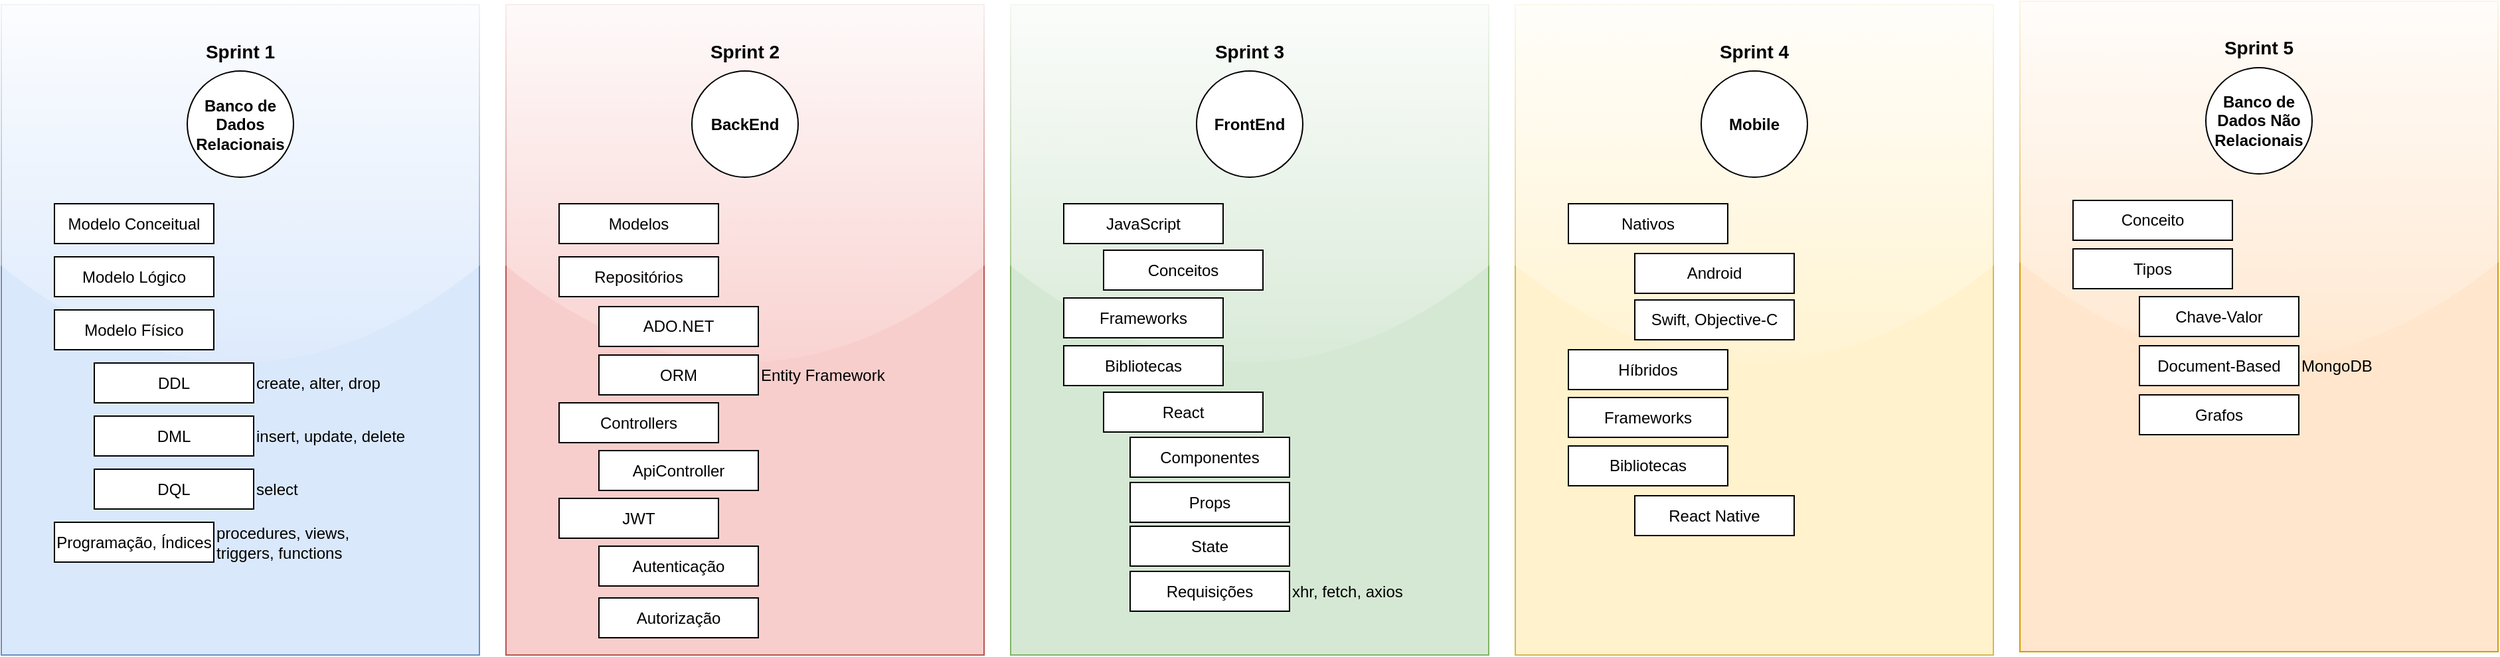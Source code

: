 <mxfile version="12.1.2" type="device" pages="1"><diagram id="5n4CWUhSEl1CJty10TP7" name="Page-1"><mxGraphModel dx="2844" dy="1544" grid="1" gridSize="10" guides="1" tooltips="1" connect="1" arrows="1" fold="1" page="1" pageScale="1" pageWidth="1169" pageHeight="827" math="0" shadow="0"><root><mxCell id="0"/><mxCell id="1" parent="0"/><mxCell id="6aTVVY4aH1rdM0Lp6kC5-78" value="" style="rounded=0;whiteSpace=wrap;html=1;fillColor=#ffe6cc;strokeColor=#d79b00;glass=1;comic=0;shadow=0;" vertex="1" parent="1"><mxGeometry x="1750" y="180" width="360" height="490" as="geometry"/></mxCell><mxCell id="6aTVVY4aH1rdM0Lp6kC5-25" value="" style="rounded=0;whiteSpace=wrap;html=1;fillColor=#dae8fc;strokeColor=#6c8ebf;glass=1;comic=0;shadow=0;" vertex="1" parent="1"><mxGeometry x="230" y="182.5" width="360" height="490" as="geometry"/></mxCell><mxCell id="6aTVVY4aH1rdM0Lp6kC5-12" value="Modelo Conceitual" style="text;html=1;align=center;verticalAlign=middle;whiteSpace=wrap;rounded=0;strokeColor=#000000;fillColor=#ffffff;" vertex="1" parent="1"><mxGeometry x="270" y="332.5" width="120" height="30" as="geometry"/></mxCell><mxCell id="6aTVVY4aH1rdM0Lp6kC5-13" value="Modelo Lógico" style="text;html=1;align=center;verticalAlign=middle;whiteSpace=wrap;rounded=0;strokeColor=#000000;fillColor=#ffffff;" vertex="1" parent="1"><mxGeometry x="270" y="372.5" width="120" height="30" as="geometry"/></mxCell><mxCell id="6aTVVY4aH1rdM0Lp6kC5-14" value="Modelo Físico" style="text;html=1;align=center;verticalAlign=middle;whiteSpace=wrap;rounded=0;strokeColor=#000000;fillColor=#ffffff;" vertex="1" parent="1"><mxGeometry x="270" y="412.5" width="120" height="30" as="geometry"/></mxCell><mxCell id="6aTVVY4aH1rdM0Lp6kC5-15" value="DDL" style="text;html=1;align=center;verticalAlign=middle;whiteSpace=wrap;rounded=0;strokeColor=#000000;fillColor=#ffffff;" vertex="1" parent="1"><mxGeometry x="300" y="452.5" width="120" height="30" as="geometry"/></mxCell><mxCell id="6aTVVY4aH1rdM0Lp6kC5-16" value="DML" style="text;html=1;align=center;verticalAlign=middle;whiteSpace=wrap;rounded=0;strokeColor=#000000;fillColor=#ffffff;" vertex="1" parent="1"><mxGeometry x="300" y="492.5" width="120" height="30" as="geometry"/></mxCell><mxCell id="6aTVVY4aH1rdM0Lp6kC5-17" value="DQL" style="text;html=1;align=center;verticalAlign=middle;whiteSpace=wrap;rounded=0;strokeColor=#000000;fillColor=#ffffff;" vertex="1" parent="1"><mxGeometry x="300" y="532.5" width="120" height="30" as="geometry"/></mxCell><mxCell id="6aTVVY4aH1rdM0Lp6kC5-18" value="create, alter, drop" style="text;html=1;strokeColor=none;fillColor=none;align=left;verticalAlign=middle;whiteSpace=wrap;rounded=0;" vertex="1" parent="1"><mxGeometry x="420" y="452.5" width="110" height="30" as="geometry"/></mxCell><mxCell id="6aTVVY4aH1rdM0Lp6kC5-19" value="Sprint 1" style="text;html=1;strokeColor=none;fillColor=none;align=center;verticalAlign=middle;whiteSpace=wrap;rounded=0;fontStyle=1;fontSize=14;" vertex="1" parent="1"><mxGeometry x="355" y="202.5" width="110" height="30" as="geometry"/></mxCell><mxCell id="6aTVVY4aH1rdM0Lp6kC5-20" value="Programação, Índices" style="text;html=1;align=center;verticalAlign=middle;whiteSpace=wrap;rounded=0;strokeColor=#000000;fillColor=#ffffff;" vertex="1" parent="1"><mxGeometry x="270" y="572.5" width="120" height="30" as="geometry"/></mxCell><mxCell id="6aTVVY4aH1rdM0Lp6kC5-21" value="insert, update, delete" style="text;html=1;strokeColor=none;fillColor=none;align=left;verticalAlign=middle;whiteSpace=wrap;rounded=0;" vertex="1" parent="1"><mxGeometry x="420" y="492.5" width="120" height="30" as="geometry"/></mxCell><mxCell id="6aTVVY4aH1rdM0Lp6kC5-22" value="select" style="text;html=1;strokeColor=none;fillColor=none;align=left;verticalAlign=middle;whiteSpace=wrap;rounded=0;" vertex="1" parent="1"><mxGeometry x="420" y="532.5" width="110" height="30" as="geometry"/></mxCell><mxCell id="6aTVVY4aH1rdM0Lp6kC5-23" value="procedures, views, triggers, functions" style="text;html=1;strokeColor=none;fillColor=none;align=left;verticalAlign=middle;whiteSpace=wrap;rounded=0;" vertex="1" parent="1"><mxGeometry x="390" y="572.5" width="110" height="30" as="geometry"/></mxCell><mxCell id="6aTVVY4aH1rdM0Lp6kC5-24" value="&lt;span style=&quot;white-space: normal; font-size: 12px;&quot;&gt;Banco de Dados&lt;/span&gt;&lt;br style=&quot;white-space: normal; font-size: 12px;&quot;&gt;&lt;span style=&quot;white-space: normal; font-size: 12px;&quot;&gt;Relacionais&lt;/span&gt;" style="ellipse;whiteSpace=wrap;html=1;aspect=fixed;fontSize=12;fontStyle=1" vertex="1" parent="1"><mxGeometry x="370" y="232.5" width="80" height="80" as="geometry"/></mxCell><mxCell id="6aTVVY4aH1rdM0Lp6kC5-27" value="" style="rounded=0;whiteSpace=wrap;html=1;fillColor=#f8cecc;strokeColor=#b85450;glass=1;comic=0;shadow=0;" vertex="1" parent="1"><mxGeometry x="610" y="182.5" width="360" height="490" as="geometry"/></mxCell><mxCell id="6aTVVY4aH1rdM0Lp6kC5-28" value="Modelos" style="text;html=1;align=center;verticalAlign=middle;whiteSpace=wrap;rounded=0;strokeColor=#000000;fillColor=#ffffff;" vertex="1" parent="1"><mxGeometry x="650" y="332.5" width="120" height="30" as="geometry"/></mxCell><mxCell id="6aTVVY4aH1rdM0Lp6kC5-29" value="Repositórios" style="text;html=1;align=center;verticalAlign=middle;whiteSpace=wrap;rounded=0;strokeColor=#000000;fillColor=#ffffff;" vertex="1" parent="1"><mxGeometry x="650" y="372.5" width="120" height="30" as="geometry"/></mxCell><mxCell id="6aTVVY4aH1rdM0Lp6kC5-31" value="ADO.NET" style="text;html=1;align=center;verticalAlign=middle;whiteSpace=wrap;rounded=0;strokeColor=#000000;fillColor=#ffffff;" vertex="1" parent="1"><mxGeometry x="680" y="410" width="120" height="30" as="geometry"/></mxCell><mxCell id="6aTVVY4aH1rdM0Lp6kC5-33" value="Controllers" style="text;html=1;align=center;verticalAlign=middle;whiteSpace=wrap;rounded=0;strokeColor=#000000;fillColor=#ffffff;" vertex="1" parent="1"><mxGeometry x="650" y="482.5" width="120" height="30" as="geometry"/></mxCell><mxCell id="6aTVVY4aH1rdM0Lp6kC5-34" value="MongoDB" style="text;html=1;strokeColor=none;fillColor=none;align=left;verticalAlign=middle;whiteSpace=wrap;rounded=0;" vertex="1" parent="1"><mxGeometry x="1960" y="439.5" width="110" height="30" as="geometry"/></mxCell><mxCell id="6aTVVY4aH1rdM0Lp6kC5-35" value="Sprint 2" style="text;html=1;strokeColor=none;fillColor=none;align=center;verticalAlign=middle;whiteSpace=wrap;rounded=0;fontStyle=1;fontSize=14;" vertex="1" parent="1"><mxGeometry x="735" y="202.5" width="110" height="30" as="geometry"/></mxCell><mxCell id="6aTVVY4aH1rdM0Lp6kC5-36" value="ApiController" style="text;html=1;align=center;verticalAlign=middle;whiteSpace=wrap;rounded=0;strokeColor=#000000;fillColor=#ffffff;" vertex="1" parent="1"><mxGeometry x="680" y="518.5" width="120" height="30" as="geometry"/></mxCell><mxCell id="6aTVVY4aH1rdM0Lp6kC5-40" value="BackEnd" style="ellipse;whiteSpace=wrap;html=1;aspect=fixed;fontSize=12;fontStyle=1" vertex="1" parent="1"><mxGeometry x="750" y="232.5" width="80" height="80" as="geometry"/></mxCell><mxCell id="6aTVVY4aH1rdM0Lp6kC5-41" value="ORM" style="text;html=1;align=center;verticalAlign=middle;whiteSpace=wrap;rounded=0;strokeColor=#000000;fillColor=#ffffff;" vertex="1" parent="1"><mxGeometry x="680" y="446.5" width="120" height="30" as="geometry"/></mxCell><mxCell id="6aTVVY4aH1rdM0Lp6kC5-42" value="Entity Framework" style="text;html=1;strokeColor=none;fillColor=none;align=left;verticalAlign=middle;whiteSpace=wrap;rounded=0;" vertex="1" parent="1"><mxGeometry x="800" y="446.5" width="110" height="30" as="geometry"/></mxCell><mxCell id="6aTVVY4aH1rdM0Lp6kC5-43" value="Autenticação" style="text;html=1;align=center;verticalAlign=middle;whiteSpace=wrap;rounded=0;strokeColor=#000000;fillColor=#ffffff;" vertex="1" parent="1"><mxGeometry x="680" y="590.5" width="120" height="30" as="geometry"/></mxCell><mxCell id="6aTVVY4aH1rdM0Lp6kC5-44" value="Autorização" style="text;html=1;align=center;verticalAlign=middle;whiteSpace=wrap;rounded=0;strokeColor=#000000;fillColor=#ffffff;" vertex="1" parent="1"><mxGeometry x="680" y="629.5" width="120" height="30" as="geometry"/></mxCell><mxCell id="6aTVVY4aH1rdM0Lp6kC5-45" value="JWT" style="text;html=1;align=center;verticalAlign=middle;whiteSpace=wrap;rounded=0;strokeColor=#000000;fillColor=#ffffff;" vertex="1" parent="1"><mxGeometry x="650" y="554.5" width="120" height="30" as="geometry"/></mxCell><mxCell id="6aTVVY4aH1rdM0Lp6kC5-46" value="" style="rounded=0;whiteSpace=wrap;html=1;fillColor=#d5e8d4;strokeColor=#82b366;glass=1;comic=0;shadow=0;" vertex="1" parent="1"><mxGeometry x="990" y="182.5" width="360" height="490" as="geometry"/></mxCell><mxCell id="6aTVVY4aH1rdM0Lp6kC5-47" value="JavaScript" style="text;html=1;align=center;verticalAlign=middle;whiteSpace=wrap;rounded=0;strokeColor=#000000;fillColor=#ffffff;" vertex="1" parent="1"><mxGeometry x="1030" y="332.5" width="120" height="30" as="geometry"/></mxCell><mxCell id="6aTVVY4aH1rdM0Lp6kC5-49" value="Conceitos" style="text;html=1;align=center;verticalAlign=middle;whiteSpace=wrap;rounded=0;strokeColor=#000000;fillColor=#ffffff;" vertex="1" parent="1"><mxGeometry x="1060" y="367.5" width="120" height="30" as="geometry"/></mxCell><mxCell id="6aTVVY4aH1rdM0Lp6kC5-50" value="Bibliotecas" style="text;html=1;align=center;verticalAlign=middle;whiteSpace=wrap;rounded=0;strokeColor=#000000;fillColor=#ffffff;" vertex="1" parent="1"><mxGeometry x="1030" y="439.5" width="120" height="30" as="geometry"/></mxCell><mxCell id="6aTVVY4aH1rdM0Lp6kC5-52" value="Sprint 3" style="text;html=1;strokeColor=none;fillColor=none;align=center;verticalAlign=middle;whiteSpace=wrap;rounded=0;fontStyle=1;fontSize=14;" vertex="1" parent="1"><mxGeometry x="1115" y="202.5" width="110" height="30" as="geometry"/></mxCell><mxCell id="6aTVVY4aH1rdM0Lp6kC5-53" value="React" style="text;html=1;align=center;verticalAlign=middle;whiteSpace=wrap;rounded=0;strokeColor=#000000;fillColor=#ffffff;" vertex="1" parent="1"><mxGeometry x="1060" y="474.5" width="120" height="30" as="geometry"/></mxCell><mxCell id="6aTVVY4aH1rdM0Lp6kC5-54" value="FrontEnd" style="ellipse;whiteSpace=wrap;html=1;aspect=fixed;fontSize=12;fontStyle=1" vertex="1" parent="1"><mxGeometry x="1130" y="232.5" width="80" height="80" as="geometry"/></mxCell><mxCell id="6aTVVY4aH1rdM0Lp6kC5-55" value="Frameworks" style="text;html=1;align=center;verticalAlign=middle;whiteSpace=wrap;rounded=0;strokeColor=#000000;fillColor=#ffffff;" vertex="1" parent="1"><mxGeometry x="1030" y="403.5" width="120" height="30" as="geometry"/></mxCell><mxCell id="6aTVVY4aH1rdM0Lp6kC5-57" value="Props" style="text;html=1;align=center;verticalAlign=middle;whiteSpace=wrap;rounded=0;strokeColor=#000000;fillColor=#ffffff;" vertex="1" parent="1"><mxGeometry x="1080" y="542.5" width="120" height="30" as="geometry"/></mxCell><mxCell id="6aTVVY4aH1rdM0Lp6kC5-58" value="State" style="text;html=1;align=center;verticalAlign=middle;whiteSpace=wrap;rounded=0;strokeColor=#000000;fillColor=#ffffff;" vertex="1" parent="1"><mxGeometry x="1080" y="575.5" width="120" height="30" as="geometry"/></mxCell><mxCell id="6aTVVY4aH1rdM0Lp6kC5-59" value="Componentes" style="text;html=1;align=center;verticalAlign=middle;whiteSpace=wrap;rounded=0;strokeColor=#000000;fillColor=#ffffff;" vertex="1" parent="1"><mxGeometry x="1080" y="508.5" width="120" height="30" as="geometry"/></mxCell><mxCell id="6aTVVY4aH1rdM0Lp6kC5-60" value="Requisições" style="text;html=1;align=center;verticalAlign=middle;whiteSpace=wrap;rounded=0;strokeColor=#000000;fillColor=#ffffff;" vertex="1" parent="1"><mxGeometry x="1080" y="609.5" width="120" height="30" as="geometry"/></mxCell><mxCell id="6aTVVY4aH1rdM0Lp6kC5-61" value="xhr, fetch, axios" style="text;html=1;strokeColor=none;fillColor=none;align=left;verticalAlign=middle;whiteSpace=wrap;rounded=0;" vertex="1" parent="1"><mxGeometry x="1200" y="609.5" width="110" height="30" as="geometry"/></mxCell><mxCell id="6aTVVY4aH1rdM0Lp6kC5-63" value="" style="rounded=0;whiteSpace=wrap;html=1;fillColor=#fff2cc;strokeColor=#d6b656;glass=1;comic=0;shadow=0;" vertex="1" parent="1"><mxGeometry x="1370" y="182.5" width="360" height="490" as="geometry"/></mxCell><mxCell id="6aTVVY4aH1rdM0Lp6kC5-64" value="Nativos" style="text;html=1;align=center;verticalAlign=middle;whiteSpace=wrap;rounded=0;strokeColor=#000000;fillColor=#ffffff;" vertex="1" parent="1"><mxGeometry x="1410" y="332.5" width="120" height="30" as="geometry"/></mxCell><mxCell id="6aTVVY4aH1rdM0Lp6kC5-66" value="Frameworks" style="text;html=1;align=center;verticalAlign=middle;whiteSpace=wrap;rounded=0;strokeColor=#000000;fillColor=#ffffff;" vertex="1" parent="1"><mxGeometry x="1410" y="478.5" width="120" height="30" as="geometry"/></mxCell><mxCell id="6aTVVY4aH1rdM0Lp6kC5-67" value="Sprint 4" style="text;html=1;strokeColor=none;fillColor=none;align=center;verticalAlign=middle;whiteSpace=wrap;rounded=0;fontStyle=1;fontSize=14;" vertex="1" parent="1"><mxGeometry x="1495" y="202.5" width="110" height="30" as="geometry"/></mxCell><mxCell id="6aTVVY4aH1rdM0Lp6kC5-68" value="Bibliotecas" style="text;html=1;align=center;verticalAlign=middle;whiteSpace=wrap;rounded=0;strokeColor=#000000;fillColor=#ffffff;" vertex="1" parent="1"><mxGeometry x="1410" y="515" width="120" height="30" as="geometry"/></mxCell><mxCell id="6aTVVY4aH1rdM0Lp6kC5-69" value="Mobile" style="ellipse;whiteSpace=wrap;html=1;aspect=fixed;fontSize=12;fontStyle=1" vertex="1" parent="1"><mxGeometry x="1510" y="232.5" width="80" height="80" as="geometry"/></mxCell><mxCell id="6aTVVY4aH1rdM0Lp6kC5-70" value="Híbridos" style="text;html=1;align=center;verticalAlign=middle;whiteSpace=wrap;rounded=0;strokeColor=#000000;fillColor=#ffffff;" vertex="1" parent="1"><mxGeometry x="1410" y="442.5" width="120" height="30" as="geometry"/></mxCell><mxCell id="6aTVVY4aH1rdM0Lp6kC5-73" value="React Native" style="text;html=1;align=center;verticalAlign=middle;whiteSpace=wrap;rounded=0;strokeColor=#000000;fillColor=#ffffff;" vertex="1" parent="1"><mxGeometry x="1460" y="552.5" width="120" height="30" as="geometry"/></mxCell><mxCell id="6aTVVY4aH1rdM0Lp6kC5-76" value="Android" style="text;html=1;align=center;verticalAlign=middle;whiteSpace=wrap;rounded=0;strokeColor=#000000;fillColor=#ffffff;" vertex="1" parent="1"><mxGeometry x="1460" y="370" width="120" height="30" as="geometry"/></mxCell><mxCell id="6aTVVY4aH1rdM0Lp6kC5-77" value="Swift, Objective-C" style="text;html=1;align=center;verticalAlign=middle;whiteSpace=wrap;rounded=0;strokeColor=#000000;fillColor=#ffffff;" vertex="1" parent="1"><mxGeometry x="1460" y="405" width="120" height="30" as="geometry"/></mxCell><mxCell id="6aTVVY4aH1rdM0Lp6kC5-79" value="Conceito" style="text;html=1;align=center;verticalAlign=middle;whiteSpace=wrap;rounded=0;strokeColor=#000000;fillColor=#ffffff;" vertex="1" parent="1"><mxGeometry x="1790" y="330" width="120" height="30" as="geometry"/></mxCell><mxCell id="6aTVVY4aH1rdM0Lp6kC5-80" value="Grafos" style="text;html=1;align=center;verticalAlign=middle;whiteSpace=wrap;rounded=0;strokeColor=#000000;fillColor=#ffffff;" vertex="1" parent="1"><mxGeometry x="1840" y="476.5" width="120" height="30" as="geometry"/></mxCell><mxCell id="6aTVVY4aH1rdM0Lp6kC5-81" value="Sprint 5" style="text;html=1;strokeColor=none;fillColor=none;align=center;verticalAlign=middle;whiteSpace=wrap;rounded=0;fontStyle=1;fontSize=14;" vertex="1" parent="1"><mxGeometry x="1875" y="200" width="110" height="30" as="geometry"/></mxCell><mxCell id="6aTVVY4aH1rdM0Lp6kC5-83" value="Banco de Dados Não Relacionais" style="ellipse;whiteSpace=wrap;html=1;aspect=fixed;fontSize=12;fontStyle=1" vertex="1" parent="1"><mxGeometry x="1890" y="230" width="80" height="80" as="geometry"/></mxCell><mxCell id="6aTVVY4aH1rdM0Lp6kC5-84" value="Document-Based" style="text;html=1;align=center;verticalAlign=middle;whiteSpace=wrap;rounded=0;strokeColor=#000000;fillColor=#ffffff;" vertex="1" parent="1"><mxGeometry x="1840" y="439.5" width="120" height="30" as="geometry"/></mxCell><mxCell id="6aTVVY4aH1rdM0Lp6kC5-86" value="Tipos" style="text;html=1;align=center;verticalAlign=middle;whiteSpace=wrap;rounded=0;strokeColor=#000000;fillColor=#ffffff;" vertex="1" parent="1"><mxGeometry x="1790" y="366.5" width="120" height="30" as="geometry"/></mxCell><mxCell id="6aTVVY4aH1rdM0Lp6kC5-87" value="Chave-Valor" style="text;html=1;align=center;verticalAlign=middle;whiteSpace=wrap;rounded=0;strokeColor=#000000;fillColor=#ffffff;" vertex="1" parent="1"><mxGeometry x="1840" y="402.5" width="120" height="30" as="geometry"/></mxCell></root></mxGraphModel></diagram></mxfile>